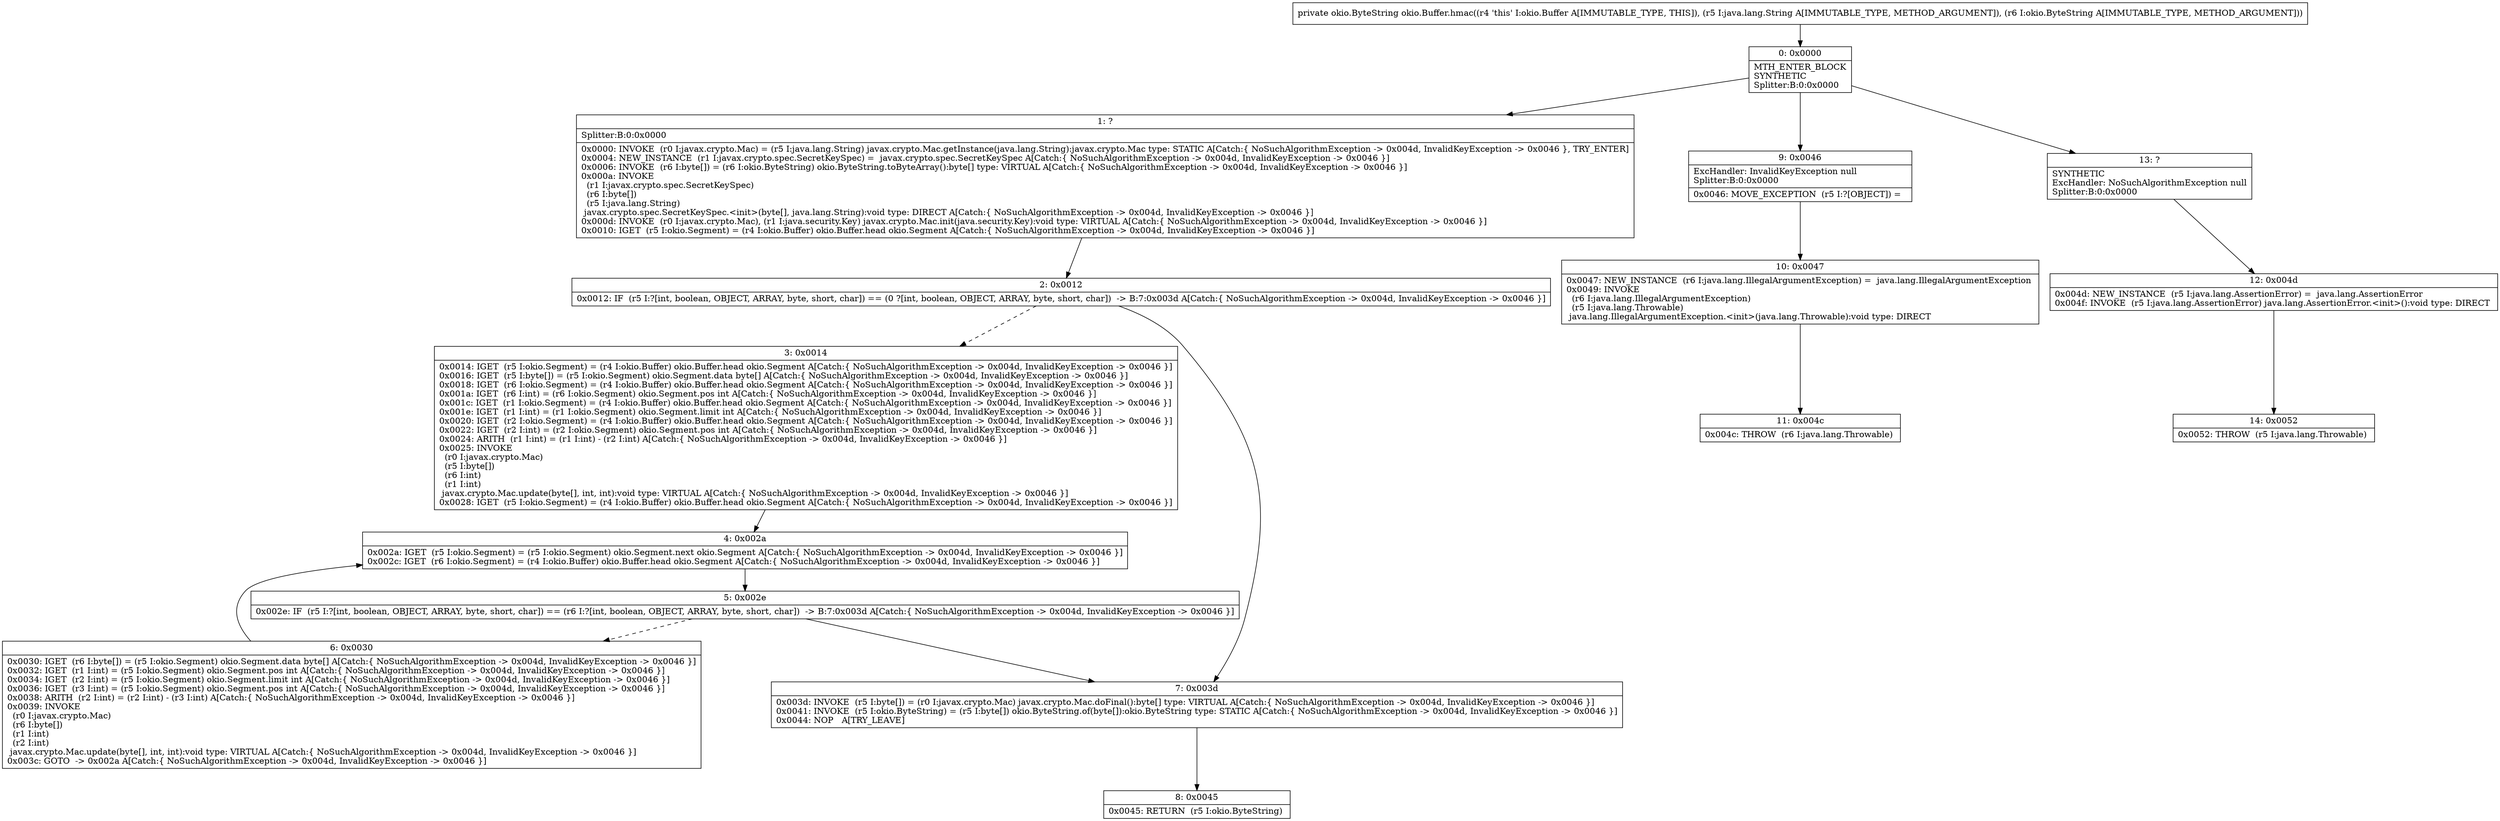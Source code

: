 digraph "CFG forokio.Buffer.hmac(Ljava\/lang\/String;Lokio\/ByteString;)Lokio\/ByteString;" {
Node_0 [shape=record,label="{0\:\ 0x0000|MTH_ENTER_BLOCK\lSYNTHETIC\lSplitter:B:0:0x0000\l}"];
Node_1 [shape=record,label="{1\:\ ?|Splitter:B:0:0x0000\l|0x0000: INVOKE  (r0 I:javax.crypto.Mac) = (r5 I:java.lang.String) javax.crypto.Mac.getInstance(java.lang.String):javax.crypto.Mac type: STATIC A[Catch:\{ NoSuchAlgorithmException \-\> 0x004d, InvalidKeyException \-\> 0x0046 \}, TRY_ENTER]\l0x0004: NEW_INSTANCE  (r1 I:javax.crypto.spec.SecretKeySpec) =  javax.crypto.spec.SecretKeySpec A[Catch:\{ NoSuchAlgorithmException \-\> 0x004d, InvalidKeyException \-\> 0x0046 \}]\l0x0006: INVOKE  (r6 I:byte[]) = (r6 I:okio.ByteString) okio.ByteString.toByteArray():byte[] type: VIRTUAL A[Catch:\{ NoSuchAlgorithmException \-\> 0x004d, InvalidKeyException \-\> 0x0046 \}]\l0x000a: INVOKE  \l  (r1 I:javax.crypto.spec.SecretKeySpec)\l  (r6 I:byte[])\l  (r5 I:java.lang.String)\l javax.crypto.spec.SecretKeySpec.\<init\>(byte[], java.lang.String):void type: DIRECT A[Catch:\{ NoSuchAlgorithmException \-\> 0x004d, InvalidKeyException \-\> 0x0046 \}]\l0x000d: INVOKE  (r0 I:javax.crypto.Mac), (r1 I:java.security.Key) javax.crypto.Mac.init(java.security.Key):void type: VIRTUAL A[Catch:\{ NoSuchAlgorithmException \-\> 0x004d, InvalidKeyException \-\> 0x0046 \}]\l0x0010: IGET  (r5 I:okio.Segment) = (r4 I:okio.Buffer) okio.Buffer.head okio.Segment A[Catch:\{ NoSuchAlgorithmException \-\> 0x004d, InvalidKeyException \-\> 0x0046 \}]\l}"];
Node_2 [shape=record,label="{2\:\ 0x0012|0x0012: IF  (r5 I:?[int, boolean, OBJECT, ARRAY, byte, short, char]) == (0 ?[int, boolean, OBJECT, ARRAY, byte, short, char])  \-\> B:7:0x003d A[Catch:\{ NoSuchAlgorithmException \-\> 0x004d, InvalidKeyException \-\> 0x0046 \}]\l}"];
Node_3 [shape=record,label="{3\:\ 0x0014|0x0014: IGET  (r5 I:okio.Segment) = (r4 I:okio.Buffer) okio.Buffer.head okio.Segment A[Catch:\{ NoSuchAlgorithmException \-\> 0x004d, InvalidKeyException \-\> 0x0046 \}]\l0x0016: IGET  (r5 I:byte[]) = (r5 I:okio.Segment) okio.Segment.data byte[] A[Catch:\{ NoSuchAlgorithmException \-\> 0x004d, InvalidKeyException \-\> 0x0046 \}]\l0x0018: IGET  (r6 I:okio.Segment) = (r4 I:okio.Buffer) okio.Buffer.head okio.Segment A[Catch:\{ NoSuchAlgorithmException \-\> 0x004d, InvalidKeyException \-\> 0x0046 \}]\l0x001a: IGET  (r6 I:int) = (r6 I:okio.Segment) okio.Segment.pos int A[Catch:\{ NoSuchAlgorithmException \-\> 0x004d, InvalidKeyException \-\> 0x0046 \}]\l0x001c: IGET  (r1 I:okio.Segment) = (r4 I:okio.Buffer) okio.Buffer.head okio.Segment A[Catch:\{ NoSuchAlgorithmException \-\> 0x004d, InvalidKeyException \-\> 0x0046 \}]\l0x001e: IGET  (r1 I:int) = (r1 I:okio.Segment) okio.Segment.limit int A[Catch:\{ NoSuchAlgorithmException \-\> 0x004d, InvalidKeyException \-\> 0x0046 \}]\l0x0020: IGET  (r2 I:okio.Segment) = (r4 I:okio.Buffer) okio.Buffer.head okio.Segment A[Catch:\{ NoSuchAlgorithmException \-\> 0x004d, InvalidKeyException \-\> 0x0046 \}]\l0x0022: IGET  (r2 I:int) = (r2 I:okio.Segment) okio.Segment.pos int A[Catch:\{ NoSuchAlgorithmException \-\> 0x004d, InvalidKeyException \-\> 0x0046 \}]\l0x0024: ARITH  (r1 I:int) = (r1 I:int) \- (r2 I:int) A[Catch:\{ NoSuchAlgorithmException \-\> 0x004d, InvalidKeyException \-\> 0x0046 \}]\l0x0025: INVOKE  \l  (r0 I:javax.crypto.Mac)\l  (r5 I:byte[])\l  (r6 I:int)\l  (r1 I:int)\l javax.crypto.Mac.update(byte[], int, int):void type: VIRTUAL A[Catch:\{ NoSuchAlgorithmException \-\> 0x004d, InvalidKeyException \-\> 0x0046 \}]\l0x0028: IGET  (r5 I:okio.Segment) = (r4 I:okio.Buffer) okio.Buffer.head okio.Segment A[Catch:\{ NoSuchAlgorithmException \-\> 0x004d, InvalidKeyException \-\> 0x0046 \}]\l}"];
Node_4 [shape=record,label="{4\:\ 0x002a|0x002a: IGET  (r5 I:okio.Segment) = (r5 I:okio.Segment) okio.Segment.next okio.Segment A[Catch:\{ NoSuchAlgorithmException \-\> 0x004d, InvalidKeyException \-\> 0x0046 \}]\l0x002c: IGET  (r6 I:okio.Segment) = (r4 I:okio.Buffer) okio.Buffer.head okio.Segment A[Catch:\{ NoSuchAlgorithmException \-\> 0x004d, InvalidKeyException \-\> 0x0046 \}]\l}"];
Node_5 [shape=record,label="{5\:\ 0x002e|0x002e: IF  (r5 I:?[int, boolean, OBJECT, ARRAY, byte, short, char]) == (r6 I:?[int, boolean, OBJECT, ARRAY, byte, short, char])  \-\> B:7:0x003d A[Catch:\{ NoSuchAlgorithmException \-\> 0x004d, InvalidKeyException \-\> 0x0046 \}]\l}"];
Node_6 [shape=record,label="{6\:\ 0x0030|0x0030: IGET  (r6 I:byte[]) = (r5 I:okio.Segment) okio.Segment.data byte[] A[Catch:\{ NoSuchAlgorithmException \-\> 0x004d, InvalidKeyException \-\> 0x0046 \}]\l0x0032: IGET  (r1 I:int) = (r5 I:okio.Segment) okio.Segment.pos int A[Catch:\{ NoSuchAlgorithmException \-\> 0x004d, InvalidKeyException \-\> 0x0046 \}]\l0x0034: IGET  (r2 I:int) = (r5 I:okio.Segment) okio.Segment.limit int A[Catch:\{ NoSuchAlgorithmException \-\> 0x004d, InvalidKeyException \-\> 0x0046 \}]\l0x0036: IGET  (r3 I:int) = (r5 I:okio.Segment) okio.Segment.pos int A[Catch:\{ NoSuchAlgorithmException \-\> 0x004d, InvalidKeyException \-\> 0x0046 \}]\l0x0038: ARITH  (r2 I:int) = (r2 I:int) \- (r3 I:int) A[Catch:\{ NoSuchAlgorithmException \-\> 0x004d, InvalidKeyException \-\> 0x0046 \}]\l0x0039: INVOKE  \l  (r0 I:javax.crypto.Mac)\l  (r6 I:byte[])\l  (r1 I:int)\l  (r2 I:int)\l javax.crypto.Mac.update(byte[], int, int):void type: VIRTUAL A[Catch:\{ NoSuchAlgorithmException \-\> 0x004d, InvalidKeyException \-\> 0x0046 \}]\l0x003c: GOTO  \-\> 0x002a A[Catch:\{ NoSuchAlgorithmException \-\> 0x004d, InvalidKeyException \-\> 0x0046 \}]\l}"];
Node_7 [shape=record,label="{7\:\ 0x003d|0x003d: INVOKE  (r5 I:byte[]) = (r0 I:javax.crypto.Mac) javax.crypto.Mac.doFinal():byte[] type: VIRTUAL A[Catch:\{ NoSuchAlgorithmException \-\> 0x004d, InvalidKeyException \-\> 0x0046 \}]\l0x0041: INVOKE  (r5 I:okio.ByteString) = (r5 I:byte[]) okio.ByteString.of(byte[]):okio.ByteString type: STATIC A[Catch:\{ NoSuchAlgorithmException \-\> 0x004d, InvalidKeyException \-\> 0x0046 \}]\l0x0044: NOP   A[TRY_LEAVE]\l}"];
Node_8 [shape=record,label="{8\:\ 0x0045|0x0045: RETURN  (r5 I:okio.ByteString) \l}"];
Node_9 [shape=record,label="{9\:\ 0x0046|ExcHandler: InvalidKeyException null\lSplitter:B:0:0x0000\l|0x0046: MOVE_EXCEPTION  (r5 I:?[OBJECT]) =  \l}"];
Node_10 [shape=record,label="{10\:\ 0x0047|0x0047: NEW_INSTANCE  (r6 I:java.lang.IllegalArgumentException) =  java.lang.IllegalArgumentException \l0x0049: INVOKE  \l  (r6 I:java.lang.IllegalArgumentException)\l  (r5 I:java.lang.Throwable)\l java.lang.IllegalArgumentException.\<init\>(java.lang.Throwable):void type: DIRECT \l}"];
Node_11 [shape=record,label="{11\:\ 0x004c|0x004c: THROW  (r6 I:java.lang.Throwable) \l}"];
Node_12 [shape=record,label="{12\:\ 0x004d|0x004d: NEW_INSTANCE  (r5 I:java.lang.AssertionError) =  java.lang.AssertionError \l0x004f: INVOKE  (r5 I:java.lang.AssertionError) java.lang.AssertionError.\<init\>():void type: DIRECT \l}"];
Node_13 [shape=record,label="{13\:\ ?|SYNTHETIC\lExcHandler: NoSuchAlgorithmException null\lSplitter:B:0:0x0000\l}"];
Node_14 [shape=record,label="{14\:\ 0x0052|0x0052: THROW  (r5 I:java.lang.Throwable) \l}"];
MethodNode[shape=record,label="{private okio.ByteString okio.Buffer.hmac((r4 'this' I:okio.Buffer A[IMMUTABLE_TYPE, THIS]), (r5 I:java.lang.String A[IMMUTABLE_TYPE, METHOD_ARGUMENT]), (r6 I:okio.ByteString A[IMMUTABLE_TYPE, METHOD_ARGUMENT])) }"];
MethodNode -> Node_0;
Node_0 -> Node_1;
Node_0 -> Node_13;
Node_0 -> Node_9;
Node_1 -> Node_2;
Node_2 -> Node_3[style=dashed];
Node_2 -> Node_7;
Node_3 -> Node_4;
Node_4 -> Node_5;
Node_5 -> Node_6[style=dashed];
Node_5 -> Node_7;
Node_6 -> Node_4;
Node_7 -> Node_8;
Node_9 -> Node_10;
Node_10 -> Node_11;
Node_12 -> Node_14;
Node_13 -> Node_12;
}

